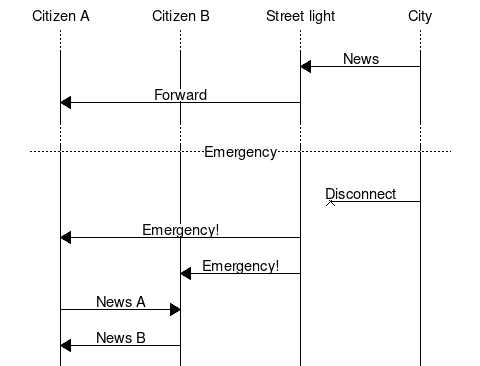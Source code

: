 msc {
 hscale = "0.8",
 arcgradient = 0;

 u [label="Citizen A"], u2 [label="Citizen B"], s [label="Street light"], c [label="City"];

 ...;
 c=>s [label="News"];
 s=>u [label="Forward"];
 ...;
 --- [label = "Emergency"];
 |||;
 c -x s [label="Disconnect"];
 s=>u [label="Emergency!"];
 s=>u2 [label="Emergency!"];
 u=>u2 [label="News A"];
 u2=>u [label="News B"];
}
